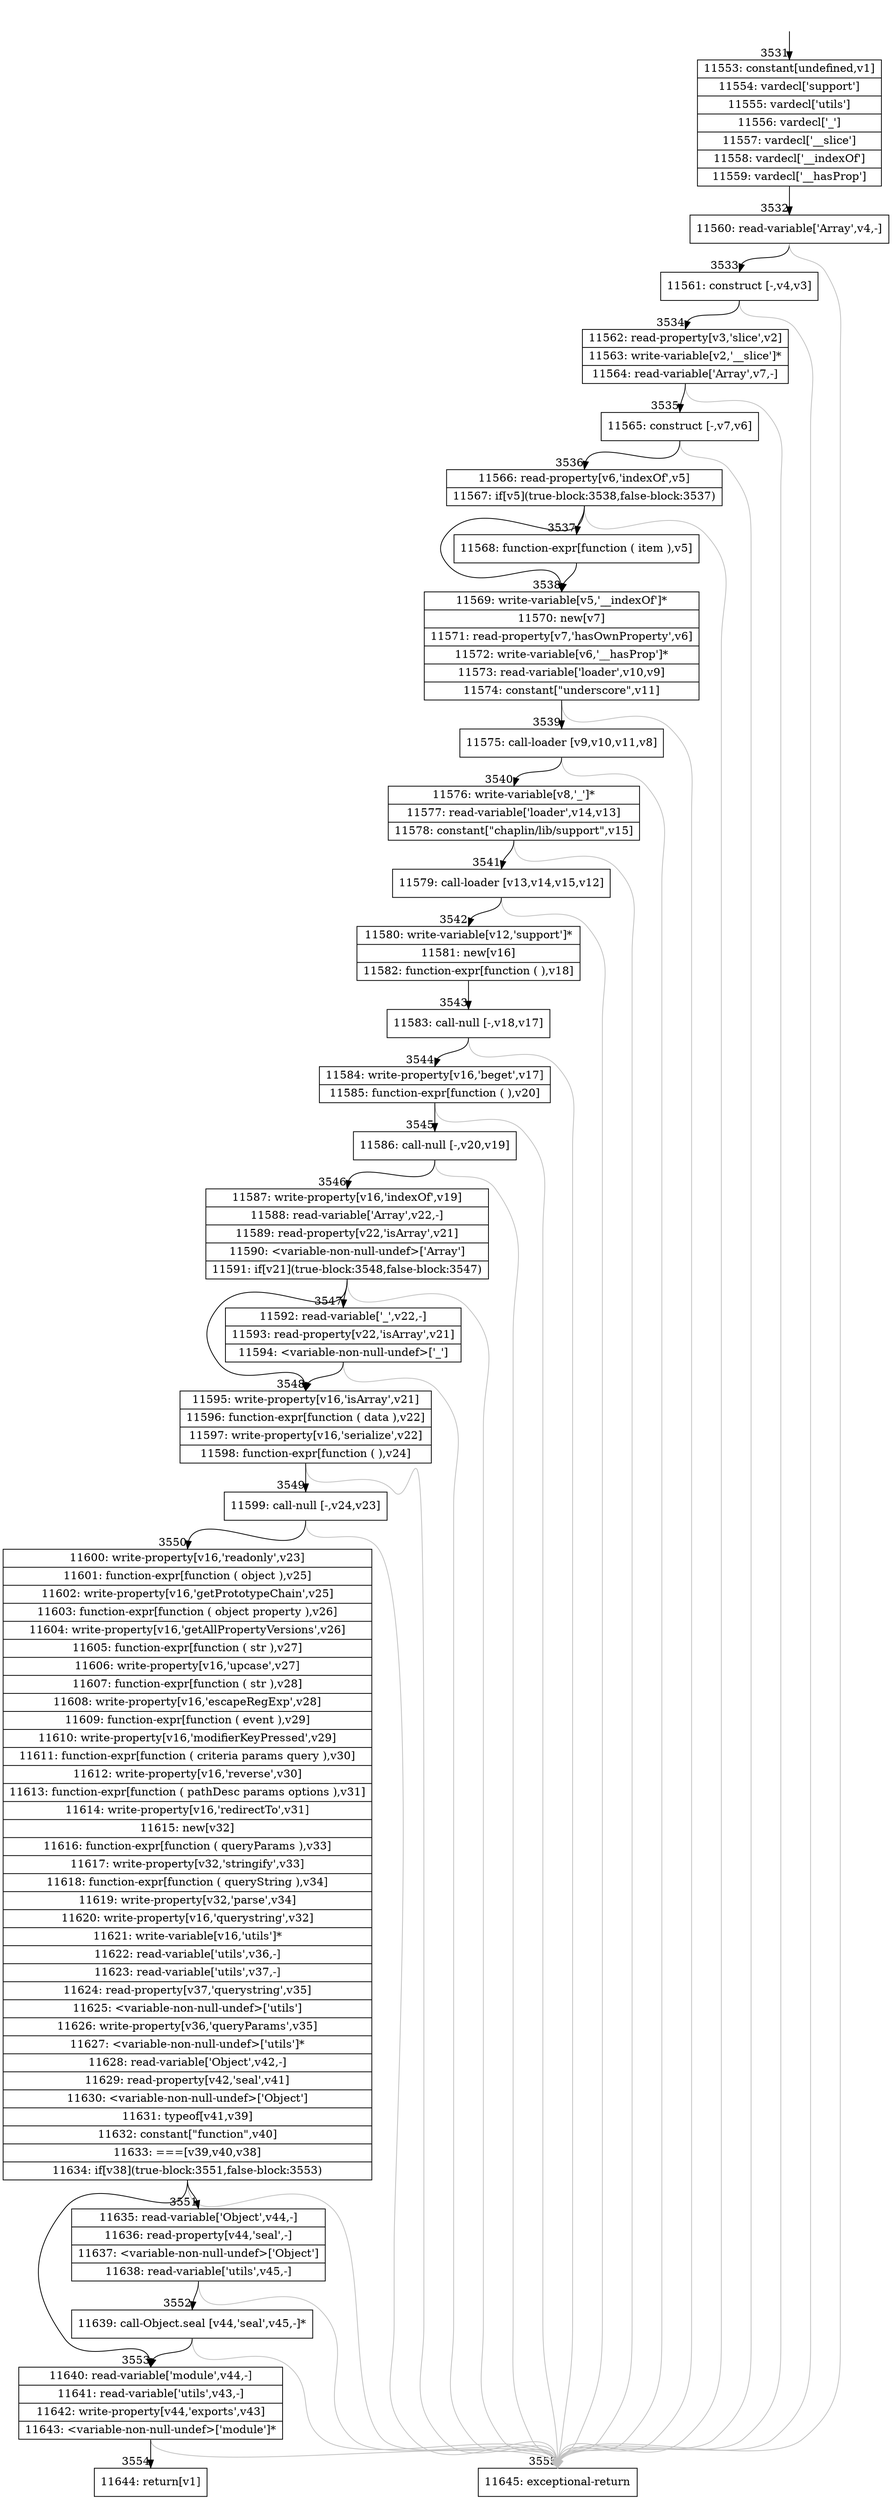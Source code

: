 digraph {
rankdir="TD"
BB_entry258[shape=none,label=""];
BB_entry258 -> BB3531 [tailport=s, headport=n, headlabel="    3531"]
BB3531 [shape=record label="{11553: constant[undefined,v1]|11554: vardecl['support']|11555: vardecl['utils']|11556: vardecl['_']|11557: vardecl['__slice']|11558: vardecl['__indexOf']|11559: vardecl['__hasProp']}" ] 
BB3531 -> BB3532 [tailport=s, headport=n, headlabel="      3532"]
BB3532 [shape=record label="{11560: read-variable['Array',v4,-]}" ] 
BB3532 -> BB3533 [tailport=s, headport=n, headlabel="      3533"]
BB3532 -> BB3555 [tailport=s, headport=n, color=gray, headlabel="      3555"]
BB3533 [shape=record label="{11561: construct [-,v4,v3]}" ] 
BB3533 -> BB3534 [tailport=s, headport=n, headlabel="      3534"]
BB3533 -> BB3555 [tailport=s, headport=n, color=gray]
BB3534 [shape=record label="{11562: read-property[v3,'slice',v2]|11563: write-variable[v2,'__slice']*|11564: read-variable['Array',v7,-]}" ] 
BB3534 -> BB3535 [tailport=s, headport=n, headlabel="      3535"]
BB3534 -> BB3555 [tailport=s, headport=n, color=gray]
BB3535 [shape=record label="{11565: construct [-,v7,v6]}" ] 
BB3535 -> BB3536 [tailport=s, headport=n, headlabel="      3536"]
BB3535 -> BB3555 [tailport=s, headport=n, color=gray]
BB3536 [shape=record label="{11566: read-property[v6,'indexOf',v5]|11567: if[v5](true-block:3538,false-block:3537)}" ] 
BB3536 -> BB3538 [tailport=s, headport=n, headlabel="      3538"]
BB3536 -> BB3537 [tailport=s, headport=n, headlabel="      3537"]
BB3536 -> BB3555 [tailport=s, headport=n, color=gray]
BB3537 [shape=record label="{11568: function-expr[function ( item ),v5]}" ] 
BB3537 -> BB3538 [tailport=s, headport=n]
BB3538 [shape=record label="{11569: write-variable[v5,'__indexOf']*|11570: new[v7]|11571: read-property[v7,'hasOwnProperty',v6]|11572: write-variable[v6,'__hasProp']*|11573: read-variable['loader',v10,v9]|11574: constant[\"underscore\",v11]}" ] 
BB3538 -> BB3539 [tailport=s, headport=n, headlabel="      3539"]
BB3538 -> BB3555 [tailport=s, headport=n, color=gray]
BB3539 [shape=record label="{11575: call-loader [v9,v10,v11,v8]}" ] 
BB3539 -> BB3540 [tailport=s, headport=n, headlabel="      3540"]
BB3539 -> BB3555 [tailport=s, headport=n, color=gray]
BB3540 [shape=record label="{11576: write-variable[v8,'_']*|11577: read-variable['loader',v14,v13]|11578: constant[\"chaplin/lib/support\",v15]}" ] 
BB3540 -> BB3541 [tailport=s, headport=n, headlabel="      3541"]
BB3540 -> BB3555 [tailport=s, headport=n, color=gray]
BB3541 [shape=record label="{11579: call-loader [v13,v14,v15,v12]}" ] 
BB3541 -> BB3542 [tailport=s, headport=n, headlabel="      3542"]
BB3541 -> BB3555 [tailport=s, headport=n, color=gray]
BB3542 [shape=record label="{11580: write-variable[v12,'support']*|11581: new[v16]|11582: function-expr[function ( ),v18]}" ] 
BB3542 -> BB3543 [tailport=s, headport=n, headlabel="      3543"]
BB3543 [shape=record label="{11583: call-null [-,v18,v17]}" ] 
BB3543 -> BB3544 [tailport=s, headport=n, headlabel="      3544"]
BB3543 -> BB3555 [tailport=s, headport=n, color=gray]
BB3544 [shape=record label="{11584: write-property[v16,'beget',v17]|11585: function-expr[function ( ),v20]}" ] 
BB3544 -> BB3545 [tailport=s, headport=n, headlabel="      3545"]
BB3544 -> BB3555 [tailport=s, headport=n, color=gray]
BB3545 [shape=record label="{11586: call-null [-,v20,v19]}" ] 
BB3545 -> BB3546 [tailport=s, headport=n, headlabel="      3546"]
BB3545 -> BB3555 [tailport=s, headport=n, color=gray]
BB3546 [shape=record label="{11587: write-property[v16,'indexOf',v19]|11588: read-variable['Array',v22,-]|11589: read-property[v22,'isArray',v21]|11590: \<variable-non-null-undef\>['Array']|11591: if[v21](true-block:3548,false-block:3547)}" ] 
BB3546 -> BB3548 [tailport=s, headport=n, headlabel="      3548"]
BB3546 -> BB3547 [tailport=s, headport=n, headlabel="      3547"]
BB3546 -> BB3555 [tailport=s, headport=n, color=gray]
BB3547 [shape=record label="{11592: read-variable['_',v22,-]|11593: read-property[v22,'isArray',v21]|11594: \<variable-non-null-undef\>['_']}" ] 
BB3547 -> BB3548 [tailport=s, headport=n]
BB3547 -> BB3555 [tailport=s, headport=n, color=gray]
BB3548 [shape=record label="{11595: write-property[v16,'isArray',v21]|11596: function-expr[function ( data ),v22]|11597: write-property[v16,'serialize',v22]|11598: function-expr[function ( ),v24]}" ] 
BB3548 -> BB3549 [tailport=s, headport=n, headlabel="      3549"]
BB3548 -> BB3555 [tailport=s, headport=n, color=gray]
BB3549 [shape=record label="{11599: call-null [-,v24,v23]}" ] 
BB3549 -> BB3550 [tailport=s, headport=n, headlabel="      3550"]
BB3549 -> BB3555 [tailport=s, headport=n, color=gray]
BB3550 [shape=record label="{11600: write-property[v16,'readonly',v23]|11601: function-expr[function ( object ),v25]|11602: write-property[v16,'getPrototypeChain',v25]|11603: function-expr[function ( object property ),v26]|11604: write-property[v16,'getAllPropertyVersions',v26]|11605: function-expr[function ( str ),v27]|11606: write-property[v16,'upcase',v27]|11607: function-expr[function ( str ),v28]|11608: write-property[v16,'escapeRegExp',v28]|11609: function-expr[function ( event ),v29]|11610: write-property[v16,'modifierKeyPressed',v29]|11611: function-expr[function ( criteria params query ),v30]|11612: write-property[v16,'reverse',v30]|11613: function-expr[function ( pathDesc params options ),v31]|11614: write-property[v16,'redirectTo',v31]|11615: new[v32]|11616: function-expr[function ( queryParams ),v33]|11617: write-property[v32,'stringify',v33]|11618: function-expr[function ( queryString ),v34]|11619: write-property[v32,'parse',v34]|11620: write-property[v16,'querystring',v32]|11621: write-variable[v16,'utils']*|11622: read-variable['utils',v36,-]|11623: read-variable['utils',v37,-]|11624: read-property[v37,'querystring',v35]|11625: \<variable-non-null-undef\>['utils']|11626: write-property[v36,'queryParams',v35]|11627: \<variable-non-null-undef\>['utils']*|11628: read-variable['Object',v42,-]|11629: read-property[v42,'seal',v41]|11630: \<variable-non-null-undef\>['Object']|11631: typeof[v41,v39]|11632: constant[\"function\",v40]|11633: ===[v39,v40,v38]|11634: if[v38](true-block:3551,false-block:3553)}" ] 
BB3550 -> BB3551 [tailport=s, headport=n, headlabel="      3551"]
BB3550 -> BB3553 [tailport=s, headport=n, headlabel="      3553"]
BB3550 -> BB3555 [tailport=s, headport=n, color=gray]
BB3551 [shape=record label="{11635: read-variable['Object',v44,-]|11636: read-property[v44,'seal',-]|11637: \<variable-non-null-undef\>['Object']|11638: read-variable['utils',v45,-]}" ] 
BB3551 -> BB3552 [tailport=s, headport=n, headlabel="      3552"]
BB3551 -> BB3555 [tailport=s, headport=n, color=gray]
BB3552 [shape=record label="{11639: call-Object.seal [v44,'seal',v45,-]*}" ] 
BB3552 -> BB3553 [tailport=s, headport=n]
BB3552 -> BB3555 [tailport=s, headport=n, color=gray]
BB3553 [shape=record label="{11640: read-variable['module',v44,-]|11641: read-variable['utils',v43,-]|11642: write-property[v44,'exports',v43]|11643: \<variable-non-null-undef\>['module']*}" ] 
BB3553 -> BB3554 [tailport=s, headport=n, headlabel="      3554"]
BB3553 -> BB3555 [tailport=s, headport=n, color=gray]
BB3554 [shape=record label="{11644: return[v1]}" ] 
BB3555 [shape=record label="{11645: exceptional-return}" ] 
//#$~ 3060
}
